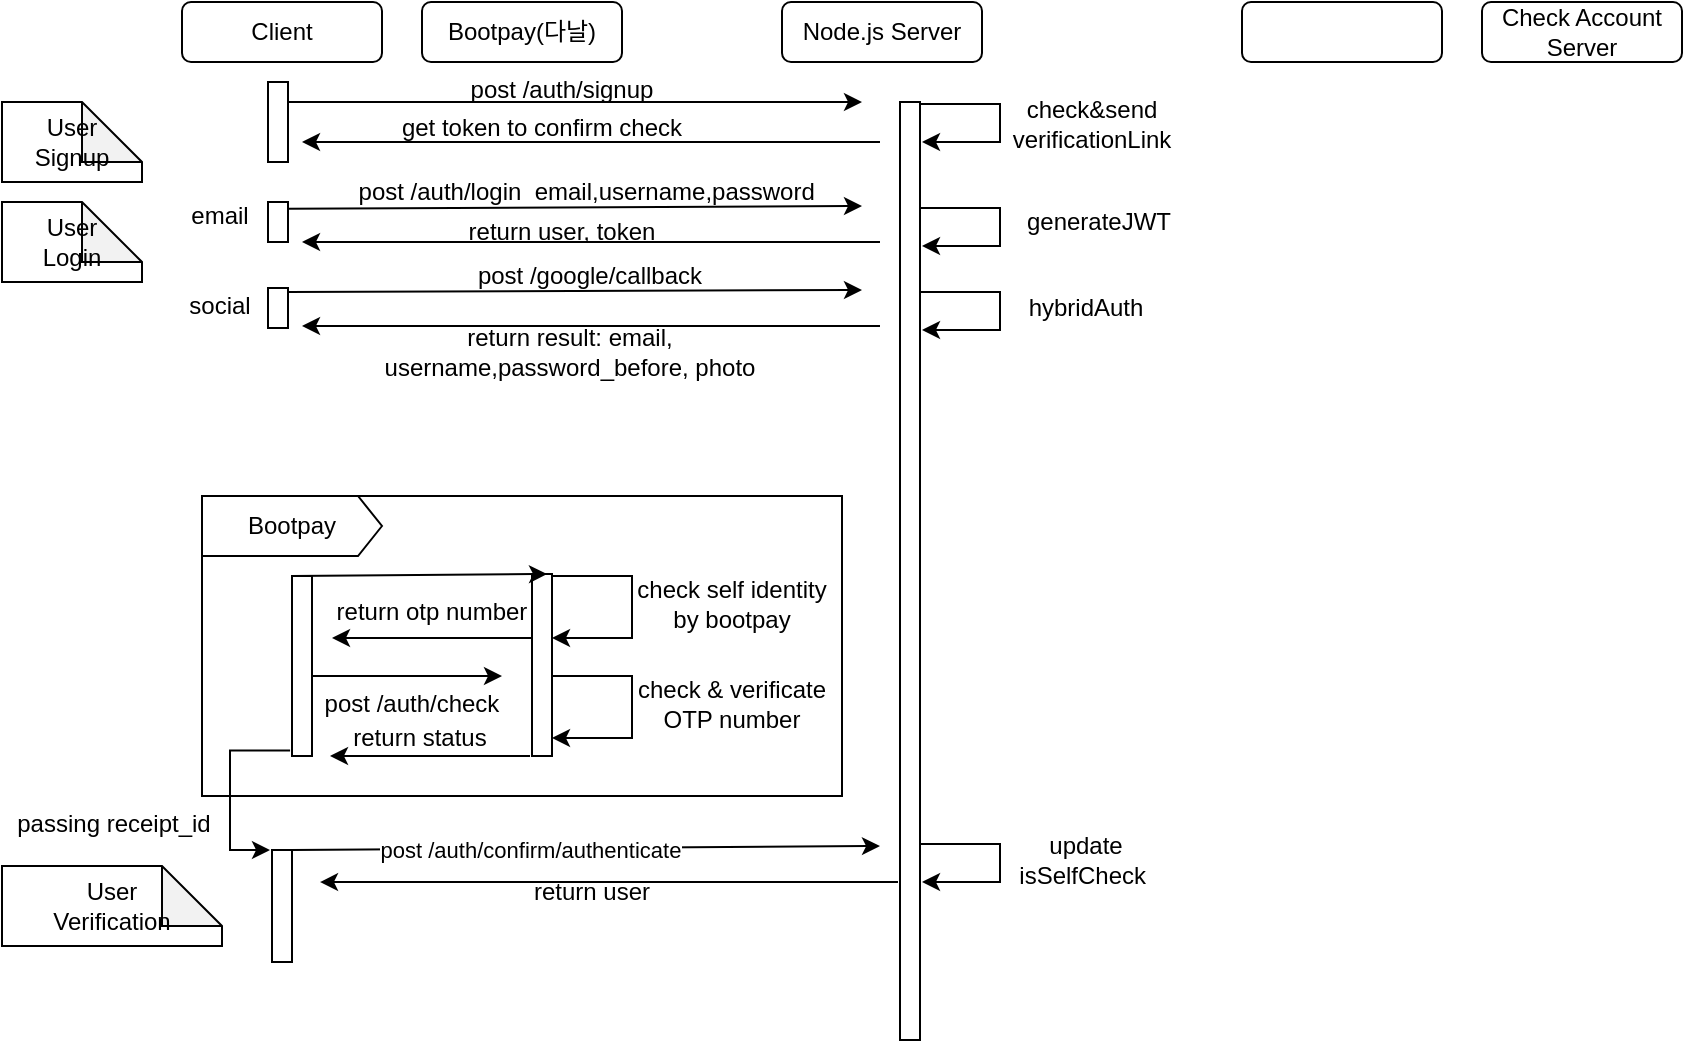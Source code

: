 <mxfile version="21.0.2" type="github">
  <diagram name="Page-1" id="2YBvvXClWsGukQMizWep">
    <mxGraphModel dx="1526" dy="382" grid="1" gridSize="10" guides="1" tooltips="1" connect="1" arrows="1" fold="1" page="1" pageScale="1" pageWidth="850" pageHeight="1100" math="0" shadow="0">
      <root>
        <mxCell id="0" />
        <mxCell id="1" parent="0" />
        <mxCell id="r59WrNXMarwCxPcRgeq0-1" value="Client" style="rounded=1;whiteSpace=wrap;html=1;" vertex="1" parent="1">
          <mxGeometry x="-760" width="100" height="30" as="geometry" />
        </mxCell>
        <mxCell id="r59WrNXMarwCxPcRgeq0-2" value="Bootpay(다날)" style="rounded=1;whiteSpace=wrap;html=1;" vertex="1" parent="1">
          <mxGeometry x="-640" width="100" height="30" as="geometry" />
        </mxCell>
        <mxCell id="r59WrNXMarwCxPcRgeq0-3" value="Node.js Server" style="rounded=1;whiteSpace=wrap;html=1;" vertex="1" parent="1">
          <mxGeometry x="-460" width="100" height="30" as="geometry" />
        </mxCell>
        <mxCell id="r59WrNXMarwCxPcRgeq0-4" value="" style="rounded=1;whiteSpace=wrap;html=1;" vertex="1" parent="1">
          <mxGeometry x="-230" width="100" height="30" as="geometry" />
        </mxCell>
        <mxCell id="r59WrNXMarwCxPcRgeq0-5" value="Check Account&lt;br&gt;Server&lt;br&gt;" style="rounded=1;whiteSpace=wrap;html=1;" vertex="1" parent="1">
          <mxGeometry x="-110" width="100" height="30" as="geometry" />
        </mxCell>
        <mxCell id="r59WrNXMarwCxPcRgeq0-6" value="" style="rounded=0;whiteSpace=wrap;html=1;" vertex="1" parent="1">
          <mxGeometry x="-750" y="247" width="320" height="150" as="geometry" />
        </mxCell>
        <mxCell id="r59WrNXMarwCxPcRgeq0-8" value="Bootpay" style="shape=loopLimit;whiteSpace=wrap;html=1;direction=south;rounded=0;" vertex="1" parent="1">
          <mxGeometry x="-750" y="247" width="90" height="30" as="geometry" />
        </mxCell>
        <mxCell id="r59WrNXMarwCxPcRgeq0-9" value="" style="rounded=0;whiteSpace=wrap;html=1;" vertex="1" parent="1">
          <mxGeometry x="-705" y="287" width="10" height="90" as="geometry" />
        </mxCell>
        <mxCell id="r59WrNXMarwCxPcRgeq0-10" value="" style="rounded=0;whiteSpace=wrap;html=1;" vertex="1" parent="1">
          <mxGeometry x="-585" y="286" width="10" height="91" as="geometry" />
        </mxCell>
        <mxCell id="r59WrNXMarwCxPcRgeq0-14" value="" style="endArrow=classic;html=1;rounded=0;entryX=0.75;entryY=0;entryDx=0;entryDy=0;" edge="1" parent="1" target="r59WrNXMarwCxPcRgeq0-10">
          <mxGeometry width="50" height="50" relative="1" as="geometry">
            <mxPoint x="-705" y="287" as="sourcePoint" />
            <mxPoint x="-645" y="287" as="targetPoint" />
          </mxGeometry>
        </mxCell>
        <mxCell id="r59WrNXMarwCxPcRgeq0-16" value="" style="endArrow=classic;html=1;rounded=0;edgeStyle=orthogonalEdgeStyle;" edge="1" parent="1">
          <mxGeometry width="50" height="50" relative="1" as="geometry">
            <mxPoint x="-575" y="287" as="sourcePoint" />
            <mxPoint x="-575" y="318" as="targetPoint" />
            <Array as="points">
              <mxPoint x="-535" y="287" />
              <mxPoint x="-535" y="318" />
              <mxPoint x="-575" y="318" />
            </Array>
          </mxGeometry>
        </mxCell>
        <mxCell id="r59WrNXMarwCxPcRgeq0-19" value="check self identity by bootpay" style="text;strokeColor=none;align=center;fillColor=none;html=1;verticalAlign=middle;whiteSpace=wrap;rounded=0;" vertex="1" parent="1">
          <mxGeometry x="-540" y="286" width="110" height="30" as="geometry" />
        </mxCell>
        <mxCell id="r59WrNXMarwCxPcRgeq0-20" value="" style="endArrow=classic;html=1;rounded=0;" edge="1" parent="1">
          <mxGeometry width="50" height="50" relative="1" as="geometry">
            <mxPoint x="-585" y="318" as="sourcePoint" />
            <mxPoint x="-685" y="318" as="targetPoint" />
          </mxGeometry>
        </mxCell>
        <mxCell id="r59WrNXMarwCxPcRgeq0-21" value="return otp number" style="text;strokeColor=none;align=center;fillColor=none;html=1;verticalAlign=middle;whiteSpace=wrap;rounded=0;" vertex="1" parent="1">
          <mxGeometry x="-685" y="290" width="100" height="30" as="geometry" />
        </mxCell>
        <mxCell id="r59WrNXMarwCxPcRgeq0-22" value="" style="endArrow=classic;html=1;rounded=0;" edge="1" parent="1">
          <mxGeometry width="50" height="50" relative="1" as="geometry">
            <mxPoint x="-695" y="337" as="sourcePoint" />
            <mxPoint x="-600" y="337" as="targetPoint" />
          </mxGeometry>
        </mxCell>
        <mxCell id="r59WrNXMarwCxPcRgeq0-23" value="post /auth/check" style="text;strokeColor=none;align=center;fillColor=none;html=1;verticalAlign=middle;whiteSpace=wrap;rounded=0;" vertex="1" parent="1">
          <mxGeometry x="-695" y="336" width="100" height="30" as="geometry" />
        </mxCell>
        <mxCell id="r59WrNXMarwCxPcRgeq0-24" value="" style="endArrow=classic;html=1;rounded=0;edgeStyle=orthogonalEdgeStyle;" edge="1" parent="1">
          <mxGeometry width="50" height="50" relative="1" as="geometry">
            <mxPoint x="-575" y="337" as="sourcePoint" />
            <mxPoint x="-575" y="368" as="targetPoint" />
            <Array as="points">
              <mxPoint x="-535" y="337" />
              <mxPoint x="-535" y="368" />
              <mxPoint x="-575" y="368" />
            </Array>
          </mxGeometry>
        </mxCell>
        <mxCell id="r59WrNXMarwCxPcRgeq0-25" value="check &amp;amp; verificate OTP number" style="text;strokeColor=none;align=center;fillColor=none;html=1;verticalAlign=middle;whiteSpace=wrap;rounded=0;" vertex="1" parent="1">
          <mxGeometry x="-540" y="336" width="110" height="30" as="geometry" />
        </mxCell>
        <mxCell id="r59WrNXMarwCxPcRgeq0-26" value="return status" style="text;strokeColor=none;align=center;fillColor=none;html=1;verticalAlign=middle;whiteSpace=wrap;rounded=0;" vertex="1" parent="1">
          <mxGeometry x="-691" y="353" width="100" height="30" as="geometry" />
        </mxCell>
        <mxCell id="r59WrNXMarwCxPcRgeq0-27" value="" style="endArrow=classic;html=1;rounded=0;" edge="1" parent="1">
          <mxGeometry width="50" height="50" relative="1" as="geometry">
            <mxPoint x="-586" y="377" as="sourcePoint" />
            <mxPoint x="-686" y="377" as="targetPoint" />
          </mxGeometry>
        </mxCell>
        <mxCell id="r59WrNXMarwCxPcRgeq0-29" value="User&lt;br&gt;Verification" style="shape=note;whiteSpace=wrap;html=1;backgroundOutline=1;darkOpacity=0.05;" vertex="1" parent="1">
          <mxGeometry x="-850" y="432" width="110" height="40" as="geometry" />
        </mxCell>
        <mxCell id="r59WrNXMarwCxPcRgeq0-31" value="" style="rounded=0;whiteSpace=wrap;html=1;" vertex="1" parent="1">
          <mxGeometry x="-715" y="424" width="10" height="56" as="geometry" />
        </mxCell>
        <mxCell id="r59WrNXMarwCxPcRgeq0-32" value="" style="rounded=0;whiteSpace=wrap;html=1;" vertex="1" parent="1">
          <mxGeometry x="-401" y="50" width="10" height="469" as="geometry" />
        </mxCell>
        <mxCell id="r59WrNXMarwCxPcRgeq0-33" value="" style="endArrow=classic;html=1;rounded=0;edgeStyle=orthogonalEdgeStyle;exitX=-0.096;exitY=0.97;exitDx=0;exitDy=0;exitPerimeter=0;" edge="1" parent="1" source="r59WrNXMarwCxPcRgeq0-9">
          <mxGeometry width="50" height="50" relative="1" as="geometry">
            <mxPoint x="-710" y="374" as="sourcePoint" />
            <mxPoint x="-716" y="424" as="targetPoint" />
            <Array as="points">
              <mxPoint x="-736" y="374" />
              <mxPoint x="-736" y="424" />
            </Array>
          </mxGeometry>
        </mxCell>
        <mxCell id="r59WrNXMarwCxPcRgeq0-34" value="passing receipt_id" style="text;strokeColor=none;align=center;fillColor=none;html=1;verticalAlign=middle;whiteSpace=wrap;rounded=0;" vertex="1" parent="1">
          <mxGeometry x="-850" y="397" width="112" height="27" as="geometry" />
        </mxCell>
        <mxCell id="r59WrNXMarwCxPcRgeq0-35" value="" style="endArrow=classic;html=1;rounded=0;entryX=0;entryY=0.5;entryDx=0;entryDy=0;" edge="1" parent="1">
          <mxGeometry width="50" height="50" relative="1" as="geometry">
            <mxPoint x="-705" y="424" as="sourcePoint" />
            <mxPoint x="-411" y="422" as="targetPoint" />
          </mxGeometry>
        </mxCell>
        <mxCell id="r59WrNXMarwCxPcRgeq0-36" value="post /auth/confirm/authenticate" style="edgeLabel;html=1;align=center;verticalAlign=middle;resizable=0;points=[];" vertex="1" connectable="0" parent="r59WrNXMarwCxPcRgeq0-35">
          <mxGeometry x="-0.189" y="-1" relative="1" as="geometry">
            <mxPoint as="offset" />
          </mxGeometry>
        </mxCell>
        <mxCell id="r59WrNXMarwCxPcRgeq0-41" value="" style="rounded=0;whiteSpace=wrap;html=1;" vertex="1" parent="1">
          <mxGeometry x="-717" y="40" width="10" height="40" as="geometry" />
        </mxCell>
        <mxCell id="r59WrNXMarwCxPcRgeq0-42" value="User&lt;br&gt;Signup" style="shape=note;whiteSpace=wrap;html=1;backgroundOutline=1;darkOpacity=0.05;" vertex="1" parent="1">
          <mxGeometry x="-850" y="50" width="70" height="40" as="geometry" />
        </mxCell>
        <mxCell id="r59WrNXMarwCxPcRgeq0-45" value="" style="endArrow=classic;html=1;rounded=0;" edge="1" parent="1">
          <mxGeometry width="50" height="50" relative="1" as="geometry">
            <mxPoint x="-707" y="50" as="sourcePoint" />
            <mxPoint x="-420" y="50" as="targetPoint" />
          </mxGeometry>
        </mxCell>
        <mxCell id="r59WrNXMarwCxPcRgeq0-46" value="post /auth/signup" style="text;strokeColor=none;align=center;fillColor=none;html=1;verticalAlign=middle;whiteSpace=wrap;rounded=0;" vertex="1" parent="1">
          <mxGeometry x="-620" y="40" width="100" height="8" as="geometry" />
        </mxCell>
        <mxCell id="r59WrNXMarwCxPcRgeq0-47" value="" style="endArrow=classic;html=1;rounded=0;edgeStyle=orthogonalEdgeStyle;" edge="1" parent="1">
          <mxGeometry width="50" height="50" relative="1" as="geometry">
            <mxPoint x="-391" y="51" as="sourcePoint" />
            <mxPoint x="-390" y="70" as="targetPoint" />
            <Array as="points">
              <mxPoint x="-351" y="51" />
              <mxPoint x="-351" y="70" />
            </Array>
          </mxGeometry>
        </mxCell>
        <mxCell id="r59WrNXMarwCxPcRgeq0-48" value="check&amp;amp;send verificationLink" style="text;strokeColor=none;align=center;fillColor=none;html=1;verticalAlign=middle;whiteSpace=wrap;rounded=0;" vertex="1" parent="1">
          <mxGeometry x="-360" y="48" width="110" height="25" as="geometry" />
        </mxCell>
        <mxCell id="r59WrNXMarwCxPcRgeq0-49" value="" style="endArrow=classic;html=1;rounded=0;exitX=-0.236;exitY=0.102;exitDx=0;exitDy=0;exitPerimeter=0;" edge="1" parent="1">
          <mxGeometry width="50" height="50" relative="1" as="geometry">
            <mxPoint x="-411.0" y="69.968" as="sourcePoint" />
            <mxPoint x="-700" y="70" as="targetPoint" />
          </mxGeometry>
        </mxCell>
        <mxCell id="r59WrNXMarwCxPcRgeq0-50" value="get token to confirm check" style="text;strokeColor=none;align=center;fillColor=none;html=1;verticalAlign=middle;whiteSpace=wrap;rounded=0;" vertex="1" parent="1">
          <mxGeometry x="-660" y="58" width="160" height="10" as="geometry" />
        </mxCell>
        <mxCell id="r59WrNXMarwCxPcRgeq0-53" value="User&lt;br&gt;Login" style="shape=note;whiteSpace=wrap;html=1;backgroundOutline=1;darkOpacity=0.05;" vertex="1" parent="1">
          <mxGeometry x="-850" y="100" width="70" height="40" as="geometry" />
        </mxCell>
        <mxCell id="r59WrNXMarwCxPcRgeq0-54" value="" style="rounded=0;whiteSpace=wrap;html=1;" vertex="1" parent="1">
          <mxGeometry x="-717" y="100" width="10" height="20" as="geometry" />
        </mxCell>
        <mxCell id="r59WrNXMarwCxPcRgeq0-55" value="" style="endArrow=classic;html=1;rounded=0;exitX=0.952;exitY=0.167;exitDx=0;exitDy=0;exitPerimeter=0;" edge="1" parent="1" source="r59WrNXMarwCxPcRgeq0-54">
          <mxGeometry width="50" height="50" relative="1" as="geometry">
            <mxPoint x="-700" y="102" as="sourcePoint" />
            <mxPoint x="-420" y="102" as="targetPoint" />
          </mxGeometry>
        </mxCell>
        <mxCell id="r59WrNXMarwCxPcRgeq0-56" value="post /auth/login&amp;nbsp; email,username,password&amp;nbsp;" style="text;strokeColor=none;align=center;fillColor=none;html=1;verticalAlign=middle;whiteSpace=wrap;rounded=0;" vertex="1" parent="1">
          <mxGeometry x="-711" y="90" width="310" height="10" as="geometry" />
        </mxCell>
        <mxCell id="r59WrNXMarwCxPcRgeq0-57" value="" style="endArrow=classic;html=1;rounded=0;edgeStyle=orthogonalEdgeStyle;" edge="1" parent="1">
          <mxGeometry width="50" height="50" relative="1" as="geometry">
            <mxPoint x="-391" y="103" as="sourcePoint" />
            <mxPoint x="-390" y="122" as="targetPoint" />
            <Array as="points">
              <mxPoint x="-351" y="103" />
              <mxPoint x="-351" y="122" />
            </Array>
          </mxGeometry>
        </mxCell>
        <mxCell id="r59WrNXMarwCxPcRgeq0-58" value="generateJWT" style="text;strokeColor=none;align=center;fillColor=none;html=1;verticalAlign=middle;whiteSpace=wrap;rounded=0;" vertex="1" parent="1">
          <mxGeometry x="-345" y="103.5" width="87" height="13" as="geometry" />
        </mxCell>
        <mxCell id="r59WrNXMarwCxPcRgeq0-59" value="" style="endArrow=classic;html=1;rounded=0;exitX=-0.236;exitY=0.102;exitDx=0;exitDy=0;exitPerimeter=0;" edge="1" parent="1">
          <mxGeometry width="50" height="50" relative="1" as="geometry">
            <mxPoint x="-411.0" y="119.968" as="sourcePoint" />
            <mxPoint x="-700" y="120" as="targetPoint" />
          </mxGeometry>
        </mxCell>
        <mxCell id="r59WrNXMarwCxPcRgeq0-60" value="return user, token" style="text;strokeColor=none;align=center;fillColor=none;html=1;verticalAlign=middle;whiteSpace=wrap;rounded=0;" vertex="1" parent="1">
          <mxGeometry x="-650" y="110" width="160" height="10" as="geometry" />
        </mxCell>
        <mxCell id="r59WrNXMarwCxPcRgeq0-62" value="" style="rounded=0;whiteSpace=wrap;html=1;" vertex="1" parent="1">
          <mxGeometry x="-717" y="143" width="10" height="20" as="geometry" />
        </mxCell>
        <mxCell id="r59WrNXMarwCxPcRgeq0-63" value="social" style="text;strokeColor=none;align=center;fillColor=none;html=1;verticalAlign=middle;whiteSpace=wrap;rounded=0;" vertex="1" parent="1">
          <mxGeometry x="-760" y="141" width="38" height="22" as="geometry" />
        </mxCell>
        <mxCell id="r59WrNXMarwCxPcRgeq0-64" value="email&lt;br&gt;" style="text;strokeColor=none;align=center;fillColor=none;html=1;verticalAlign=middle;whiteSpace=wrap;rounded=0;" vertex="1" parent="1">
          <mxGeometry x="-760" y="97" width="38" height="20" as="geometry" />
        </mxCell>
        <mxCell id="r59WrNXMarwCxPcRgeq0-67" value="" style="endArrow=classic;html=1;rounded=0;exitX=0.952;exitY=0.167;exitDx=0;exitDy=0;exitPerimeter=0;" edge="1" parent="1">
          <mxGeometry width="50" height="50" relative="1" as="geometry">
            <mxPoint x="-707" y="145" as="sourcePoint" />
            <mxPoint x="-420" y="144" as="targetPoint" />
          </mxGeometry>
        </mxCell>
        <mxCell id="r59WrNXMarwCxPcRgeq0-68" value="post /google/callback" style="text;strokeColor=none;align=center;fillColor=none;html=1;verticalAlign=middle;whiteSpace=wrap;rounded=0;" vertex="1" parent="1">
          <mxGeometry x="-711" y="132" width="310" height="10" as="geometry" />
        </mxCell>
        <mxCell id="r59WrNXMarwCxPcRgeq0-69" value="" style="endArrow=classic;html=1;rounded=0;exitX=-0.236;exitY=0.102;exitDx=0;exitDy=0;exitPerimeter=0;" edge="1" parent="1">
          <mxGeometry width="50" height="50" relative="1" as="geometry">
            <mxPoint x="-411.0" y="161.968" as="sourcePoint" />
            <mxPoint x="-700" y="162" as="targetPoint" />
          </mxGeometry>
        </mxCell>
        <mxCell id="r59WrNXMarwCxPcRgeq0-70" value="return result: email, username,password_before, photo" style="text;strokeColor=none;align=center;fillColor=none;html=1;verticalAlign=middle;whiteSpace=wrap;rounded=0;" vertex="1" parent="1">
          <mxGeometry x="-691" y="170" width="250" height="10" as="geometry" />
        </mxCell>
        <mxCell id="r59WrNXMarwCxPcRgeq0-71" value="" style="endArrow=classic;html=1;rounded=0;edgeStyle=orthogonalEdgeStyle;" edge="1" parent="1">
          <mxGeometry width="50" height="50" relative="1" as="geometry">
            <mxPoint x="-391" y="145" as="sourcePoint" />
            <mxPoint x="-390" y="164" as="targetPoint" />
            <Array as="points">
              <mxPoint x="-351" y="145" />
              <mxPoint x="-351" y="164" />
            </Array>
          </mxGeometry>
        </mxCell>
        <mxCell id="r59WrNXMarwCxPcRgeq0-72" value="hybridAuth" style="text;strokeColor=none;align=center;fillColor=none;html=1;verticalAlign=middle;whiteSpace=wrap;rounded=0;" vertex="1" parent="1">
          <mxGeometry x="-342" y="147" width="68" height="12" as="geometry" />
        </mxCell>
        <mxCell id="r59WrNXMarwCxPcRgeq0-73" value="" style="endArrow=classic;html=1;rounded=0;edgeStyle=orthogonalEdgeStyle;" edge="1" parent="1">
          <mxGeometry width="50" height="50" relative="1" as="geometry">
            <mxPoint x="-391" y="421" as="sourcePoint" />
            <mxPoint x="-390" y="440" as="targetPoint" />
            <Array as="points">
              <mxPoint x="-351" y="421" />
              <mxPoint x="-351" y="440" />
            </Array>
          </mxGeometry>
        </mxCell>
        <mxCell id="r59WrNXMarwCxPcRgeq0-74" value="update isSelfCheck&amp;nbsp;" style="text;strokeColor=none;align=center;fillColor=none;html=1;verticalAlign=middle;whiteSpace=wrap;rounded=0;" vertex="1" parent="1">
          <mxGeometry x="-342" y="423" width="68" height="12" as="geometry" />
        </mxCell>
        <mxCell id="r59WrNXMarwCxPcRgeq0-75" value="" style="endArrow=classic;html=1;rounded=0;exitX=-0.236;exitY=0.102;exitDx=0;exitDy=0;exitPerimeter=0;" edge="1" parent="1">
          <mxGeometry width="50" height="50" relative="1" as="geometry">
            <mxPoint x="-402.0" y="439.998" as="sourcePoint" />
            <mxPoint x="-691" y="440.03" as="targetPoint" />
          </mxGeometry>
        </mxCell>
        <mxCell id="r59WrNXMarwCxPcRgeq0-76" value="return user" style="text;strokeColor=none;align=center;fillColor=none;html=1;verticalAlign=middle;whiteSpace=wrap;rounded=0;" vertex="1" parent="1">
          <mxGeometry x="-680" y="440" width="250" height="10" as="geometry" />
        </mxCell>
        <mxCell id="r59WrNXMarwCxPcRgeq0-78" style="edgeStyle=orthogonalEdgeStyle;rounded=0;orthogonalLoop=1;jettySize=auto;html=1;exitX=0.5;exitY=1;exitDx=0;exitDy=0;" edge="1" parent="1" source="r59WrNXMarwCxPcRgeq0-31" target="r59WrNXMarwCxPcRgeq0-31">
          <mxGeometry relative="1" as="geometry" />
        </mxCell>
      </root>
    </mxGraphModel>
  </diagram>
</mxfile>
